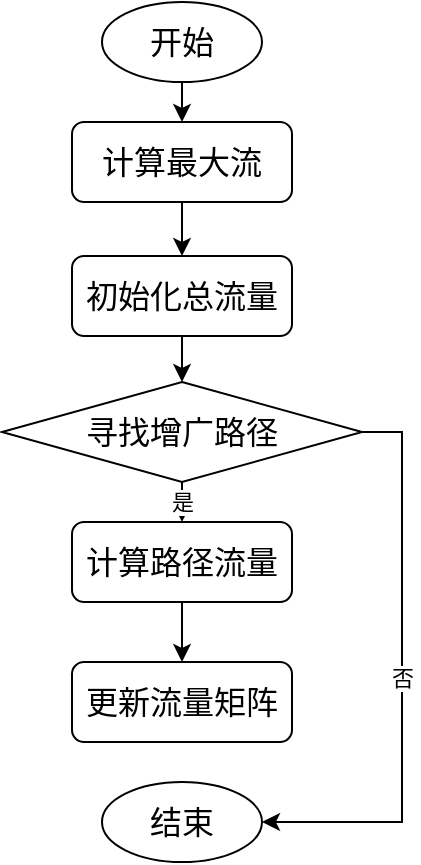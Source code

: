<mxfile version="25.0.3">
  <diagram name="第 1 页" id="IxdICU4NHLxpQo1UPoSn">
    <mxGraphModel dx="1434" dy="827" grid="0" gridSize="10" guides="1" tooltips="1" connect="1" arrows="1" fold="1" page="1" pageScale="1" pageWidth="827" pageHeight="1169" math="0" shadow="0">
      <root>
        <mxCell id="0" />
        <mxCell id="1" parent="0" />
        <mxCell id="JUDDiuMZoLjBzeaJ1tXE-9" style="edgeStyle=orthogonalEdgeStyle;rounded=0;orthogonalLoop=1;jettySize=auto;html=1;exitX=0.5;exitY=1;exitDx=0;exitDy=0;entryX=0.5;entryY=0;entryDx=0;entryDy=0;" edge="1" parent="1" source="JUDDiuMZoLjBzeaJ1tXE-1" target="JUDDiuMZoLjBzeaJ1tXE-2">
          <mxGeometry relative="1" as="geometry" />
        </mxCell>
        <mxCell id="JUDDiuMZoLjBzeaJ1tXE-1" value="&lt;font style=&quot;font-size: 16px;&quot;&gt;开始&lt;/font&gt;" style="ellipse;whiteSpace=wrap;html=1;" vertex="1" parent="1">
          <mxGeometry x="330" y="140" width="80" height="40" as="geometry" />
        </mxCell>
        <mxCell id="JUDDiuMZoLjBzeaJ1tXE-10" style="edgeStyle=orthogonalEdgeStyle;rounded=0;orthogonalLoop=1;jettySize=auto;html=1;exitX=0.5;exitY=1;exitDx=0;exitDy=0;entryX=0.5;entryY=0;entryDx=0;entryDy=0;" edge="1" parent="1" source="JUDDiuMZoLjBzeaJ1tXE-2" target="JUDDiuMZoLjBzeaJ1tXE-3">
          <mxGeometry relative="1" as="geometry" />
        </mxCell>
        <mxCell id="JUDDiuMZoLjBzeaJ1tXE-2" value="&lt;span style=&quot;text-align: start; font-size: medium;&quot;&gt;计算最大流&lt;/span&gt;" style="rounded=1;whiteSpace=wrap;html=1;" vertex="1" parent="1">
          <mxGeometry x="315" y="200" width="110" height="40" as="geometry" />
        </mxCell>
        <mxCell id="JUDDiuMZoLjBzeaJ1tXE-11" style="edgeStyle=orthogonalEdgeStyle;rounded=0;orthogonalLoop=1;jettySize=auto;html=1;exitX=0.5;exitY=1;exitDx=0;exitDy=0;entryX=0.5;entryY=0;entryDx=0;entryDy=0;" edge="1" parent="1" source="JUDDiuMZoLjBzeaJ1tXE-3" target="JUDDiuMZoLjBzeaJ1tXE-4">
          <mxGeometry relative="1" as="geometry" />
        </mxCell>
        <mxCell id="JUDDiuMZoLjBzeaJ1tXE-3" value="&lt;span style=&quot;text-align: start; font-size: medium;&quot;&gt;初始化总流量&lt;/span&gt;" style="rounded=1;whiteSpace=wrap;html=1;" vertex="1" parent="1">
          <mxGeometry x="315" y="267" width="110" height="40" as="geometry" />
        </mxCell>
        <mxCell id="JUDDiuMZoLjBzeaJ1tXE-12" value="是" style="edgeStyle=orthogonalEdgeStyle;rounded=0;orthogonalLoop=1;jettySize=auto;html=1;exitX=0.5;exitY=1;exitDx=0;exitDy=0;entryX=0.5;entryY=0;entryDx=0;entryDy=0;" edge="1" parent="1" source="JUDDiuMZoLjBzeaJ1tXE-4" target="JUDDiuMZoLjBzeaJ1tXE-5">
          <mxGeometry relative="1" as="geometry" />
        </mxCell>
        <mxCell id="JUDDiuMZoLjBzeaJ1tXE-13" value="否" style="edgeStyle=orthogonalEdgeStyle;rounded=0;orthogonalLoop=1;jettySize=auto;html=1;exitX=1;exitY=0.5;exitDx=0;exitDy=0;entryX=1;entryY=0.5;entryDx=0;entryDy=0;" edge="1" parent="1" source="JUDDiuMZoLjBzeaJ1tXE-4" target="JUDDiuMZoLjBzeaJ1tXE-8">
          <mxGeometry relative="1" as="geometry" />
        </mxCell>
        <mxCell id="JUDDiuMZoLjBzeaJ1tXE-4" value="&lt;span style=&quot;text-align: start; font-size: medium;&quot;&gt;寻找增广路径&lt;/span&gt;" style="rhombus;whiteSpace=wrap;html=1;" vertex="1" parent="1">
          <mxGeometry x="280" y="330" width="180" height="50" as="geometry" />
        </mxCell>
        <mxCell id="JUDDiuMZoLjBzeaJ1tXE-14" style="edgeStyle=orthogonalEdgeStyle;rounded=0;orthogonalLoop=1;jettySize=auto;html=1;exitX=0.5;exitY=1;exitDx=0;exitDy=0;entryX=0.5;entryY=0;entryDx=0;entryDy=0;" edge="1" parent="1" source="JUDDiuMZoLjBzeaJ1tXE-5" target="JUDDiuMZoLjBzeaJ1tXE-6">
          <mxGeometry relative="1" as="geometry" />
        </mxCell>
        <mxCell id="JUDDiuMZoLjBzeaJ1tXE-5" value="&lt;span style=&quot;text-align: start; font-size: medium;&quot;&gt;计算路径流量&lt;/span&gt;" style="rounded=1;whiteSpace=wrap;html=1;" vertex="1" parent="1">
          <mxGeometry x="315" y="400" width="110" height="40" as="geometry" />
        </mxCell>
        <mxCell id="JUDDiuMZoLjBzeaJ1tXE-6" value="&lt;span style=&quot;text-align: start; font-size: medium;&quot;&gt;更新流量矩阵&lt;/span&gt;" style="rounded=1;whiteSpace=wrap;html=1;" vertex="1" parent="1">
          <mxGeometry x="315" y="470" width="110" height="40" as="geometry" />
        </mxCell>
        <mxCell id="JUDDiuMZoLjBzeaJ1tXE-8" value="&lt;font size=&quot;3&quot;&gt;结束&lt;/font&gt;" style="ellipse;whiteSpace=wrap;html=1;" vertex="1" parent="1">
          <mxGeometry x="330" y="530" width="80" height="40" as="geometry" />
        </mxCell>
      </root>
    </mxGraphModel>
  </diagram>
</mxfile>
